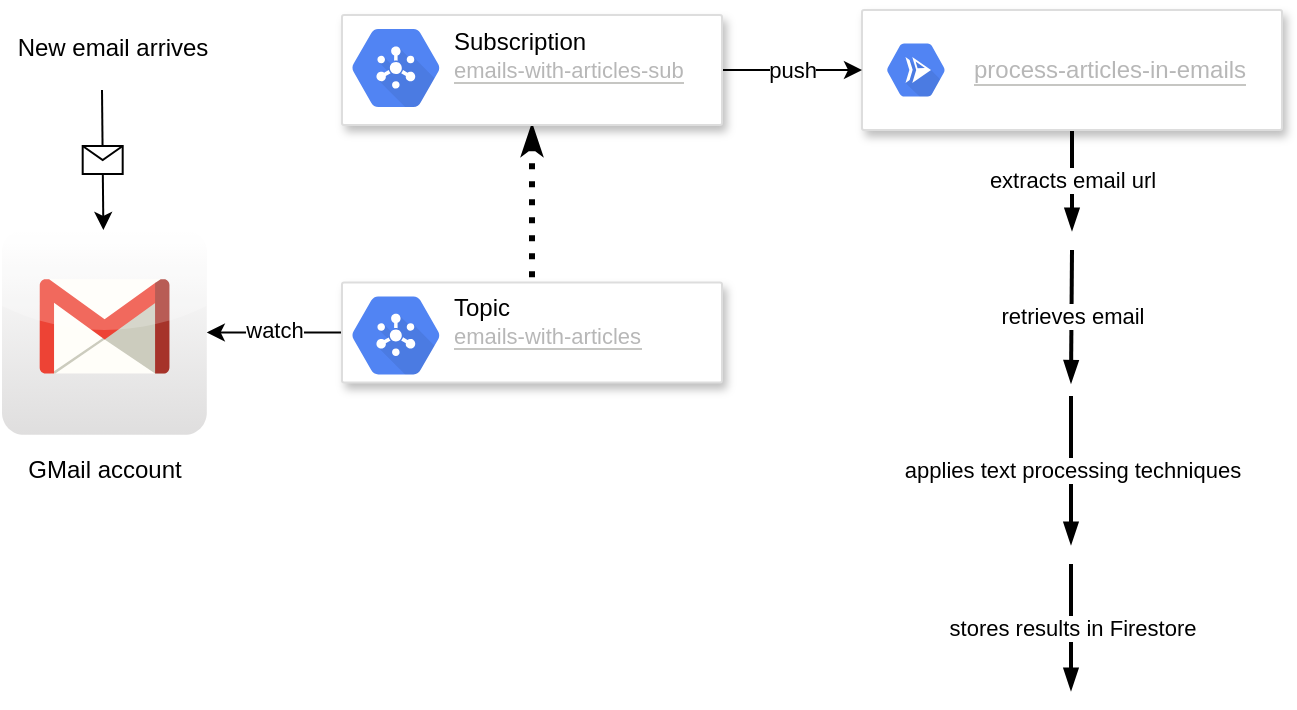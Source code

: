 <mxfile>
    <diagram id="Qwx4Tx52vbuOooQa1Lzg" name="Page-1">
        <mxGraphModel dx="496" dy="611" grid="1" gridSize="10" guides="1" tooltips="1" connect="1" arrows="1" fold="1" page="1" pageScale="1" pageWidth="827" pageHeight="1169" math="0" shadow="0">
            <root>
                <mxCell id="0"/>
                <mxCell id="1" parent="0"/>
                <mxCell id="22" value="extracts email url" style="edgeStyle=none;html=1;exitX=0.5;exitY=1;exitDx=0;exitDy=0;startArrow=none;startFill=0;endArrow=blockThin;endFill=1;strokeWidth=2;" edge="1" parent="1" source="3">
                    <mxGeometry relative="1" as="geometry">
                        <mxPoint x="575" y="140" as="targetPoint"/>
                    </mxGeometry>
                </mxCell>
                <mxCell id="3" value="" style="strokeColor=#dddddd;shadow=1;strokeWidth=1;rounded=1;absoluteArcSize=1;arcSize=2;" vertex="1" parent="1">
                    <mxGeometry x="470" y="30.0" width="210" height="60" as="geometry"/>
                </mxCell>
                <mxCell id="4" value="&lt;a href=&quot;https://console.cloud.google.com/run/detail/us-central1/process-articles-in-emails/metrics?project=the-adventuverse&quot; style=&quot;cursor: pointer ; color: inherit ; word-wrap: break-word ; text-decoration: inherit&quot; class=&quot;notion-link-token notion-enable-hover&quot; target=&quot;_blank&quot;&gt;&lt;span style=&quot;border-bottom: 0.05em solid ; border-color: rgba(55 , 53 , 47 , 0.4) ; opacity: 0.7&quot; class=&quot;link-annotation-unknown-block-id-602061756&quot;&gt;process-articles-in-emails&lt;/span&gt;&lt;/a&gt;" style="sketch=0;dashed=0;connectable=0;html=1;fillColor=#5184F3;strokeColor=none;shape=mxgraph.gcp2.hexIcon;prIcon=cloud_run;part=1;labelPosition=right;verticalLabelPosition=middle;align=left;verticalAlign=middle;spacingLeft=5;fontColor=#999999;fontSize=12;" vertex="1" parent="3">
                    <mxGeometry y="0.5" width="44" height="39" relative="1" as="geometry">
                        <mxPoint x="5" y="-19.5" as="offset"/>
                    </mxGeometry>
                </mxCell>
                <mxCell id="5" value="" style="dashed=0;outlineConnect=0;html=1;align=center;labelPosition=center;verticalLabelPosition=bottom;verticalAlign=top;shape=mxgraph.webicons.gmail;gradientColor=#DFDEDE" vertex="1" parent="1">
                    <mxGeometry x="40" y="140" width="102.4" height="102.4" as="geometry"/>
                </mxCell>
                <mxCell id="7" value="GMail account" style="text;html=1;align=center;verticalAlign=middle;resizable=0;points=[];autosize=1;strokeColor=none;fillColor=none;" vertex="1" parent="1">
                    <mxGeometry x="46.2" y="250" width="90" height="20" as="geometry"/>
                </mxCell>
                <mxCell id="10" value="" style="endArrow=classic;html=1;" edge="1" parent="1" target="5">
                    <mxGeometry relative="1" as="geometry">
                        <mxPoint x="90" y="70" as="sourcePoint"/>
                        <mxPoint x="150" y="70" as="targetPoint"/>
                    </mxGeometry>
                </mxCell>
                <mxCell id="11" value="" style="shape=message;html=1;outlineConnect=0;" vertex="1" parent="10">
                    <mxGeometry width="20" height="14" relative="1" as="geometry">
                        <mxPoint x="-10" y="-7" as="offset"/>
                    </mxGeometry>
                </mxCell>
                <mxCell id="12" value="New email arrives" style="text;html=1;align=center;verticalAlign=middle;resizable=0;points=[];autosize=1;strokeColor=none;fillColor=none;" vertex="1" parent="1">
                    <mxGeometry x="40" y="38.8" width="110" height="20" as="geometry"/>
                </mxCell>
                <mxCell id="18" style="edgeStyle=none;html=1;exitX=0;exitY=0.5;exitDx=0;exitDy=0;" edge="1" parent="1" source="13" target="5">
                    <mxGeometry relative="1" as="geometry"/>
                </mxCell>
                <mxCell id="19" value="watch" style="edgeLabel;html=1;align=center;verticalAlign=middle;resizable=0;points=[];" vertex="1" connectable="0" parent="18">
                    <mxGeometry x="0.001" y="-1" relative="1" as="geometry">
                        <mxPoint as="offset"/>
                    </mxGeometry>
                </mxCell>
                <mxCell id="13" value="" style="strokeColor=#dddddd;shadow=1;strokeWidth=1;rounded=1;absoluteArcSize=1;arcSize=2;" vertex="1" parent="1">
                    <mxGeometry x="210" y="166.2" width="190" height="50" as="geometry"/>
                </mxCell>
                <mxCell id="14" value="&lt;font color=&quot;#000000&quot;&gt;Topic&lt;/font&gt;&lt;br&gt;&lt;font style=&quot;font-size: 11px&quot;&gt;&lt;a href=&quot;https://console.cloud.google.com/cloudpubsub/topic/detail/emails-with-articles?project=the-adventuverse&quot; style=&quot;cursor: pointer ; color: inherit ; word-wrap: break-word ; text-decoration: inherit&quot; class=&quot;notion-link-token notion-enable-hover&quot; target=&quot;_blank&quot;&gt;&lt;span style=&quot;border-bottom: 0.05em solid ; border-color: rgba(55 , 53 , 47 , 0.4) ; opacity: 0.7&quot; class=&quot;link-annotation-unknown-block-id--928459578&quot;&gt;emails-with-articles&lt;/span&gt;&lt;/a&gt;&lt;br&gt;&lt;br&gt;&lt;/font&gt;" style="sketch=0;dashed=0;connectable=0;html=1;fillColor=#5184F3;strokeColor=none;shape=mxgraph.gcp2.cloud_pubsub;part=1;labelPosition=right;verticalLabelPosition=middle;align=left;verticalAlign=top;spacingLeft=5;fontColor=#999999;fontSize=12;spacingTop=-8;" vertex="1" parent="13">
                    <mxGeometry width="44" height="39" relative="1" as="geometry">
                        <mxPoint x="5" y="7" as="offset"/>
                    </mxGeometry>
                </mxCell>
                <mxCell id="17" value="push" style="edgeStyle=none;html=1;exitX=1;exitY=0.5;exitDx=0;exitDy=0;entryX=0;entryY=0.5;entryDx=0;entryDy=0;" edge="1" parent="1" source="15" target="3">
                    <mxGeometry relative="1" as="geometry"/>
                </mxCell>
                <mxCell id="20" style="edgeStyle=none;html=1;exitX=0.5;exitY=1;exitDx=0;exitDy=0;entryX=0.5;entryY=0;entryDx=0;entryDy=0;startArrow=classicThin;startFill=0;dashed=1;dashPattern=1 2;strokeWidth=3;endArrow=none;endFill=0;" edge="1" parent="1" source="15" target="13">
                    <mxGeometry relative="1" as="geometry"/>
                </mxCell>
                <mxCell id="15" value="" style="strokeColor=#dddddd;shadow=1;strokeWidth=1;rounded=1;absoluteArcSize=1;arcSize=2;" vertex="1" parent="1">
                    <mxGeometry x="210" y="32.5" width="190" height="55" as="geometry"/>
                </mxCell>
                <mxCell id="16" value="&lt;font color=&quot;#000000&quot;&gt;Subscription&lt;/font&gt;&lt;br&gt;&lt;font style=&quot;font-size: 11px&quot;&gt;&lt;a href=&quot;https://console.cloud.google.com/cloudpubsub/subscription/detail/emails-with-articles-sub?project=the-adventuverse&quot; style=&quot;cursor: pointer ; color: inherit ; word-wrap: break-word ; text-decoration: inherit&quot; class=&quot;notion-link-token notion-enable-hover&quot; target=&quot;_blank&quot;&gt;&lt;span style=&quot;border-bottom: 0.05em solid ; border-color: rgba(55 , 53 , 47 , 0.4) ; opacity: 0.7&quot; class=&quot;link-annotation-unknown-block-id--1253676625&quot;&gt;emails-with-articles-sub&lt;/span&gt;&lt;/a&gt;&lt;/font&gt;" style="sketch=0;dashed=0;connectable=0;html=1;fillColor=#5184F3;strokeColor=none;shape=mxgraph.gcp2.cloud_pubsub;part=1;labelPosition=right;verticalLabelPosition=middle;align=left;verticalAlign=top;spacingLeft=5;fontColor=#999999;fontSize=12;spacingTop=-8;" vertex="1" parent="15">
                    <mxGeometry width="44" height="39" relative="1" as="geometry">
                        <mxPoint x="5" y="7" as="offset"/>
                    </mxGeometry>
                </mxCell>
                <mxCell id="23" value="retrieves email" style="edgeStyle=none;html=1;startArrow=none;startFill=0;endArrow=blockThin;endFill=1;strokeWidth=2;" edge="1" parent="1">
                    <mxGeometry relative="1" as="geometry">
                        <mxPoint x="574.5" y="216.2" as="targetPoint"/>
                        <mxPoint x="575" y="150" as="sourcePoint"/>
                    </mxGeometry>
                </mxCell>
                <mxCell id="25" value="applies text processing techniques" style="edgeStyle=none;html=1;startArrow=none;startFill=0;endArrow=blockThin;endFill=1;strokeWidth=2;" edge="1" parent="1">
                    <mxGeometry relative="1" as="geometry">
                        <mxPoint x="574.5" y="297" as="targetPoint"/>
                        <mxPoint x="574.5" y="223" as="sourcePoint"/>
                    </mxGeometry>
                </mxCell>
                <mxCell id="26" value="stores&amp;nbsp;results in Firestore" style="edgeStyle=none;html=1;startArrow=none;startFill=0;endArrow=blockThin;endFill=1;strokeWidth=2;" edge="1" parent="1">
                    <mxGeometry relative="1" as="geometry">
                        <mxPoint x="574.5" y="370" as="targetPoint"/>
                        <mxPoint x="574.5" y="307" as="sourcePoint"/>
                    </mxGeometry>
                </mxCell>
            </root>
        </mxGraphModel>
    </diagram>
</mxfile>
